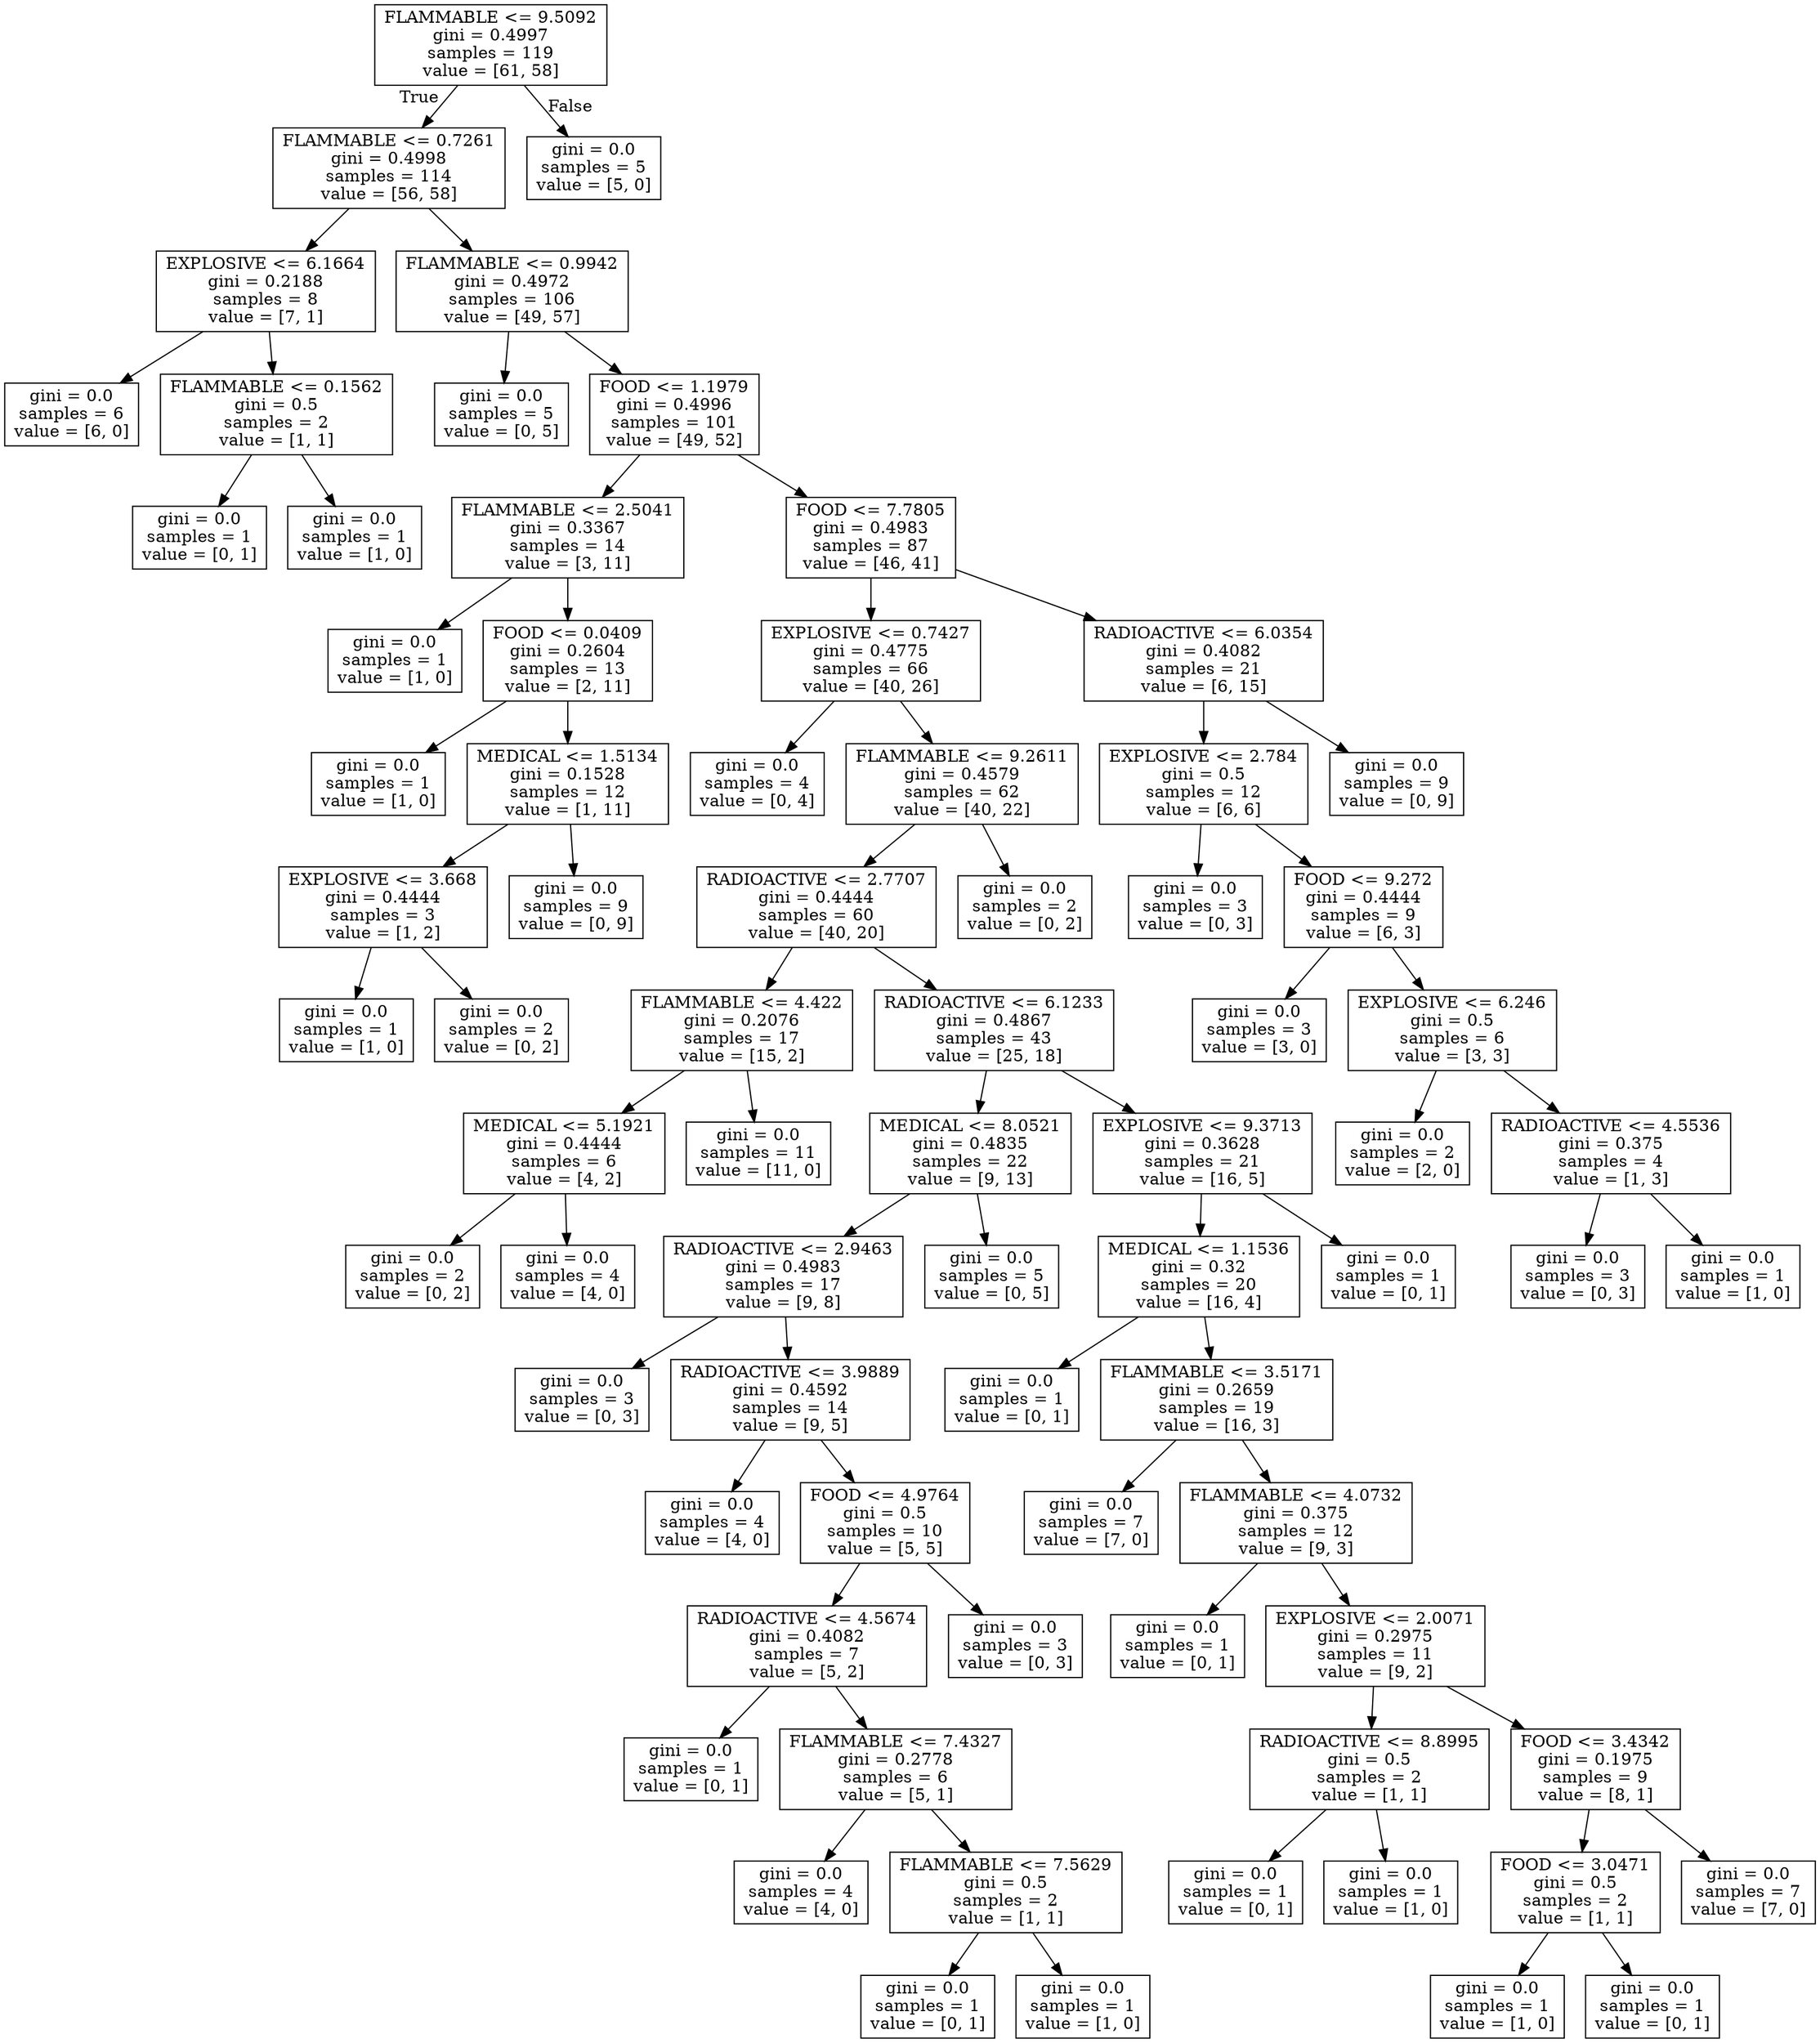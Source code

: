 digraph Tree {
node [shape=box] ;
0 [label="FLAMMABLE <= 9.5092\ngini = 0.4997\nsamples = 119\nvalue = [61, 58]"] ;
1 [label="FLAMMABLE <= 0.7261\ngini = 0.4998\nsamples = 114\nvalue = [56, 58]"] ;
0 -> 1 [labeldistance=2.5, labelangle=45, headlabel="True"] ;
2 [label="EXPLOSIVE <= 6.1664\ngini = 0.2188\nsamples = 8\nvalue = [7, 1]"] ;
1 -> 2 ;
3 [label="gini = 0.0\nsamples = 6\nvalue = [6, 0]"] ;
2 -> 3 ;
4 [label="FLAMMABLE <= 0.1562\ngini = 0.5\nsamples = 2\nvalue = [1, 1]"] ;
2 -> 4 ;
5 [label="gini = 0.0\nsamples = 1\nvalue = [0, 1]"] ;
4 -> 5 ;
6 [label="gini = 0.0\nsamples = 1\nvalue = [1, 0]"] ;
4 -> 6 ;
7 [label="FLAMMABLE <= 0.9942\ngini = 0.4972\nsamples = 106\nvalue = [49, 57]"] ;
1 -> 7 ;
8 [label="gini = 0.0\nsamples = 5\nvalue = [0, 5]"] ;
7 -> 8 ;
9 [label="FOOD <= 1.1979\ngini = 0.4996\nsamples = 101\nvalue = [49, 52]"] ;
7 -> 9 ;
10 [label="FLAMMABLE <= 2.5041\ngini = 0.3367\nsamples = 14\nvalue = [3, 11]"] ;
9 -> 10 ;
11 [label="gini = 0.0\nsamples = 1\nvalue = [1, 0]"] ;
10 -> 11 ;
12 [label="FOOD <= 0.0409\ngini = 0.2604\nsamples = 13\nvalue = [2, 11]"] ;
10 -> 12 ;
13 [label="gini = 0.0\nsamples = 1\nvalue = [1, 0]"] ;
12 -> 13 ;
14 [label="MEDICAL <= 1.5134\ngini = 0.1528\nsamples = 12\nvalue = [1, 11]"] ;
12 -> 14 ;
15 [label="EXPLOSIVE <= 3.668\ngini = 0.4444\nsamples = 3\nvalue = [1, 2]"] ;
14 -> 15 ;
16 [label="gini = 0.0\nsamples = 1\nvalue = [1, 0]"] ;
15 -> 16 ;
17 [label="gini = 0.0\nsamples = 2\nvalue = [0, 2]"] ;
15 -> 17 ;
18 [label="gini = 0.0\nsamples = 9\nvalue = [0, 9]"] ;
14 -> 18 ;
19 [label="FOOD <= 7.7805\ngini = 0.4983\nsamples = 87\nvalue = [46, 41]"] ;
9 -> 19 ;
20 [label="EXPLOSIVE <= 0.7427\ngini = 0.4775\nsamples = 66\nvalue = [40, 26]"] ;
19 -> 20 ;
21 [label="gini = 0.0\nsamples = 4\nvalue = [0, 4]"] ;
20 -> 21 ;
22 [label="FLAMMABLE <= 9.2611\ngini = 0.4579\nsamples = 62\nvalue = [40, 22]"] ;
20 -> 22 ;
23 [label="RADIOACTIVE <= 2.7707\ngini = 0.4444\nsamples = 60\nvalue = [40, 20]"] ;
22 -> 23 ;
24 [label="FLAMMABLE <= 4.422\ngini = 0.2076\nsamples = 17\nvalue = [15, 2]"] ;
23 -> 24 ;
25 [label="MEDICAL <= 5.1921\ngini = 0.4444\nsamples = 6\nvalue = [4, 2]"] ;
24 -> 25 ;
26 [label="gini = 0.0\nsamples = 2\nvalue = [0, 2]"] ;
25 -> 26 ;
27 [label="gini = 0.0\nsamples = 4\nvalue = [4, 0]"] ;
25 -> 27 ;
28 [label="gini = 0.0\nsamples = 11\nvalue = [11, 0]"] ;
24 -> 28 ;
29 [label="RADIOACTIVE <= 6.1233\ngini = 0.4867\nsamples = 43\nvalue = [25, 18]"] ;
23 -> 29 ;
30 [label="MEDICAL <= 8.0521\ngini = 0.4835\nsamples = 22\nvalue = [9, 13]"] ;
29 -> 30 ;
31 [label="RADIOACTIVE <= 2.9463\ngini = 0.4983\nsamples = 17\nvalue = [9, 8]"] ;
30 -> 31 ;
32 [label="gini = 0.0\nsamples = 3\nvalue = [0, 3]"] ;
31 -> 32 ;
33 [label="RADIOACTIVE <= 3.9889\ngini = 0.4592\nsamples = 14\nvalue = [9, 5]"] ;
31 -> 33 ;
34 [label="gini = 0.0\nsamples = 4\nvalue = [4, 0]"] ;
33 -> 34 ;
35 [label="FOOD <= 4.9764\ngini = 0.5\nsamples = 10\nvalue = [5, 5]"] ;
33 -> 35 ;
36 [label="RADIOACTIVE <= 4.5674\ngini = 0.4082\nsamples = 7\nvalue = [5, 2]"] ;
35 -> 36 ;
37 [label="gini = 0.0\nsamples = 1\nvalue = [0, 1]"] ;
36 -> 37 ;
38 [label="FLAMMABLE <= 7.4327\ngini = 0.2778\nsamples = 6\nvalue = [5, 1]"] ;
36 -> 38 ;
39 [label="gini = 0.0\nsamples = 4\nvalue = [4, 0]"] ;
38 -> 39 ;
40 [label="FLAMMABLE <= 7.5629\ngini = 0.5\nsamples = 2\nvalue = [1, 1]"] ;
38 -> 40 ;
41 [label="gini = 0.0\nsamples = 1\nvalue = [0, 1]"] ;
40 -> 41 ;
42 [label="gini = 0.0\nsamples = 1\nvalue = [1, 0]"] ;
40 -> 42 ;
43 [label="gini = 0.0\nsamples = 3\nvalue = [0, 3]"] ;
35 -> 43 ;
44 [label="gini = 0.0\nsamples = 5\nvalue = [0, 5]"] ;
30 -> 44 ;
45 [label="EXPLOSIVE <= 9.3713\ngini = 0.3628\nsamples = 21\nvalue = [16, 5]"] ;
29 -> 45 ;
46 [label="MEDICAL <= 1.1536\ngini = 0.32\nsamples = 20\nvalue = [16, 4]"] ;
45 -> 46 ;
47 [label="gini = 0.0\nsamples = 1\nvalue = [0, 1]"] ;
46 -> 47 ;
48 [label="FLAMMABLE <= 3.5171\ngini = 0.2659\nsamples = 19\nvalue = [16, 3]"] ;
46 -> 48 ;
49 [label="gini = 0.0\nsamples = 7\nvalue = [7, 0]"] ;
48 -> 49 ;
50 [label="FLAMMABLE <= 4.0732\ngini = 0.375\nsamples = 12\nvalue = [9, 3]"] ;
48 -> 50 ;
51 [label="gini = 0.0\nsamples = 1\nvalue = [0, 1]"] ;
50 -> 51 ;
52 [label="EXPLOSIVE <= 2.0071\ngini = 0.2975\nsamples = 11\nvalue = [9, 2]"] ;
50 -> 52 ;
53 [label="RADIOACTIVE <= 8.8995\ngini = 0.5\nsamples = 2\nvalue = [1, 1]"] ;
52 -> 53 ;
54 [label="gini = 0.0\nsamples = 1\nvalue = [0, 1]"] ;
53 -> 54 ;
55 [label="gini = 0.0\nsamples = 1\nvalue = [1, 0]"] ;
53 -> 55 ;
56 [label="FOOD <= 3.4342\ngini = 0.1975\nsamples = 9\nvalue = [8, 1]"] ;
52 -> 56 ;
57 [label="FOOD <= 3.0471\ngini = 0.5\nsamples = 2\nvalue = [1, 1]"] ;
56 -> 57 ;
58 [label="gini = 0.0\nsamples = 1\nvalue = [1, 0]"] ;
57 -> 58 ;
59 [label="gini = 0.0\nsamples = 1\nvalue = [0, 1]"] ;
57 -> 59 ;
60 [label="gini = 0.0\nsamples = 7\nvalue = [7, 0]"] ;
56 -> 60 ;
61 [label="gini = 0.0\nsamples = 1\nvalue = [0, 1]"] ;
45 -> 61 ;
62 [label="gini = 0.0\nsamples = 2\nvalue = [0, 2]"] ;
22 -> 62 ;
63 [label="RADIOACTIVE <= 6.0354\ngini = 0.4082\nsamples = 21\nvalue = [6, 15]"] ;
19 -> 63 ;
64 [label="EXPLOSIVE <= 2.784\ngini = 0.5\nsamples = 12\nvalue = [6, 6]"] ;
63 -> 64 ;
65 [label="gini = 0.0\nsamples = 3\nvalue = [0, 3]"] ;
64 -> 65 ;
66 [label="FOOD <= 9.272\ngini = 0.4444\nsamples = 9\nvalue = [6, 3]"] ;
64 -> 66 ;
67 [label="gini = 0.0\nsamples = 3\nvalue = [3, 0]"] ;
66 -> 67 ;
68 [label="EXPLOSIVE <= 6.246\ngini = 0.5\nsamples = 6\nvalue = [3, 3]"] ;
66 -> 68 ;
69 [label="gini = 0.0\nsamples = 2\nvalue = [2, 0]"] ;
68 -> 69 ;
70 [label="RADIOACTIVE <= 4.5536\ngini = 0.375\nsamples = 4\nvalue = [1, 3]"] ;
68 -> 70 ;
71 [label="gini = 0.0\nsamples = 3\nvalue = [0, 3]"] ;
70 -> 71 ;
72 [label="gini = 0.0\nsamples = 1\nvalue = [1, 0]"] ;
70 -> 72 ;
73 [label="gini = 0.0\nsamples = 9\nvalue = [0, 9]"] ;
63 -> 73 ;
74 [label="gini = 0.0\nsamples = 5\nvalue = [5, 0]"] ;
0 -> 74 [labeldistance=2.5, labelangle=-45, headlabel="False"] ;
}